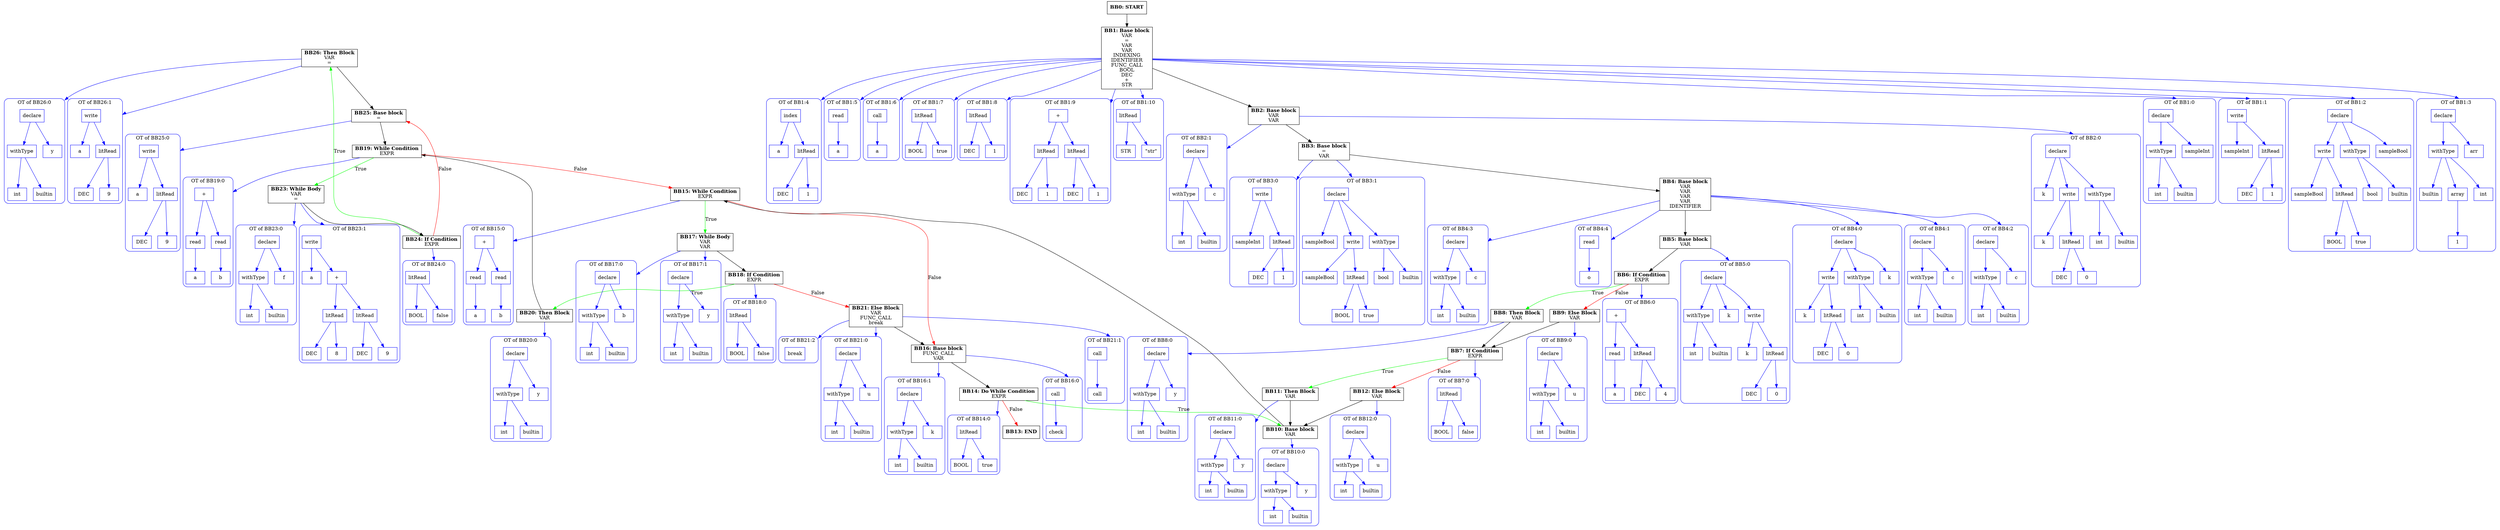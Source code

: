 digraph CFG {
    compound=true;
    graph [splines=true];
    node [shape=rectangle];

    BB26 [label=<<B>BB26: Then Block</B><BR ALIGN="CENTER"/>VAR<BR ALIGN="CENTER"/>=<BR ALIGN="CENTER"/>>];
    subgraph cluster_instruction0 {
        label = "OT of BB26:0";
        style=rounded;
        color=blue;
        entry0 [shape=point, style=invis];
        node0 [label="declare", color=blue];
        node1 [label="withType", color=blue];
        node2 [label="int", color=blue];
        node1 -> node2[color=blue];
        node3 [label="builtin", color=blue];
        node1 -> node3[color=blue];
        node0 -> node1[color=blue];
        node4 [label="y", color=blue];
        node0 -> node4[color=blue];
    }
    BB26 -> entry0 [lhead=cluster_instruction0, color=blue];
    subgraph cluster_instruction1 {
        label = "OT of BB26:1";
        style=rounded;
        color=blue;
        entry1 [shape=point, style=invis];
        node5 [label="write", color=blue];
        node6 [label="a", color=blue];
        node5 -> node6[color=blue];
        node7 [label="litRead", color=blue];
        node8 [label="DEC", color=blue];
        node7 -> node8[color=blue];
        node9 [label="9", color=blue];
        node7 -> node9[color=blue];
        node5 -> node7[color=blue];
    }
    BB26 -> entry1 [lhead=cluster_instruction1, color=blue];
    BB25 [label=<<B>BB25: Base block</B><BR ALIGN="CENTER"/>=<BR ALIGN="CENTER"/>>];
    subgraph cluster_instruction2 {
        label = "OT of BB25:0";
        style=rounded;
        color=blue;
        entry2 [shape=point, style=invis];
        node10 [label="write", color=blue];
        node11 [label="a", color=blue];
        node10 -> node11[color=blue];
        node12 [label="litRead", color=blue];
        node13 [label="DEC", color=blue];
        node12 -> node13[color=blue];
        node14 [label="9", color=blue];
        node12 -> node14[color=blue];
        node10 -> node12[color=blue];
    }
    BB25 -> entry2 [lhead=cluster_instruction2, color=blue];
    BB24 [label=<<B>BB24: If Condition</B><BR ALIGN="CENTER"/>EXPR<BR ALIGN="CENTER"/>>];
    subgraph cluster_instruction3 {
        label = "OT of BB24:0";
        style=rounded;
        color=blue;
        entry3 [shape=point, style=invis];
        node15 [label="litRead", color=blue];
        node16 [label="BOOL", color=blue];
        node15 -> node16[color=blue];
        node17 [label="false", color=blue];
        node15 -> node17[color=blue];
    }
    BB24 -> entry3 [lhead=cluster_instruction3, color=blue];
    BB23 [label=<<B>BB23: While Body</B><BR ALIGN="CENTER"/>VAR<BR ALIGN="CENTER"/>=<BR ALIGN="CENTER"/>>];
    subgraph cluster_instruction4 {
        label = "OT of BB23:0";
        style=rounded;
        color=blue;
        entry4 [shape=point, style=invis];
        node18 [label="declare", color=blue];
        node19 [label="withType", color=blue];
        node20 [label="int", color=blue];
        node19 -> node20[color=blue];
        node21 [label="builtin", color=blue];
        node19 -> node21[color=blue];
        node18 -> node19[color=blue];
        node22 [label="f", color=blue];
        node18 -> node22[color=blue];
    }
    BB23 -> entry4 [lhead=cluster_instruction4, color=blue];
    subgraph cluster_instruction5 {
        label = "OT of BB23:1";
        style=rounded;
        color=blue;
        entry5 [shape=point, style=invis];
        node23 [label="write", color=blue];
        node24 [label="a", color=blue];
        node23 -> node24[color=blue];
        node25 [label="+", color=blue];
        node26 [label="litRead", color=blue];
        node27 [label="DEC", color=blue];
        node26 -> node27[color=blue];
        node28 [label="8", color=blue];
        node26 -> node28[color=blue];
        node25 -> node26[color=blue];
        node29 [label="litRead", color=blue];
        node30 [label="DEC", color=blue];
        node29 -> node30[color=blue];
        node31 [label="9", color=blue];
        node29 -> node31[color=blue];
        node25 -> node29[color=blue];
        node23 -> node25[color=blue];
    }
    BB23 -> entry5 [lhead=cluster_instruction5, color=blue];
    BB21 [label=<<B>BB21: Else Block</B><BR ALIGN="CENTER"/>VAR<BR ALIGN="CENTER"/>FUNC_CALL<BR ALIGN="CENTER"/>break<BR ALIGN="CENTER"/>>];
    subgraph cluster_instruction6 {
        label = "OT of BB21:0";
        style=rounded;
        color=blue;
        entry6 [shape=point, style=invis];
        node32 [label="declare", color=blue];
        node33 [label="withType", color=blue];
        node34 [label="int", color=blue];
        node33 -> node34[color=blue];
        node35 [label="builtin", color=blue];
        node33 -> node35[color=blue];
        node32 -> node33[color=blue];
        node36 [label="u", color=blue];
        node32 -> node36[color=blue];
    }
    BB21 -> entry6 [lhead=cluster_instruction6, color=blue];
    subgraph cluster_instruction7 {
        label = "OT of BB21:1";
        style=rounded;
        color=blue;
        entry7 [shape=point, style=invis];
        node37 [label="call", color=blue];
        node38 [label="call", color=blue];
        node37 -> node38[color=blue];
    }
    BB21 -> entry7 [lhead=cluster_instruction7, color=blue];
    subgraph cluster_instruction8 {
        label = "OT of BB21:2";
        style=rounded;
        color=blue;
        entry8 [shape=point, style=invis];
        node39 [label="break", color=blue];
    }
    BB21 -> entry8 [lhead=cluster_instruction8, color=blue];
    BB20 [label=<<B>BB20: Then Block</B><BR ALIGN="CENTER"/>VAR<BR ALIGN="CENTER"/>>];
    subgraph cluster_instruction9 {
        label = "OT of BB20:0";
        style=rounded;
        color=blue;
        entry9 [shape=point, style=invis];
        node40 [label="declare", color=blue];
        node41 [label="withType", color=blue];
        node42 [label="int", color=blue];
        node41 -> node42[color=blue];
        node43 [label="builtin", color=blue];
        node41 -> node43[color=blue];
        node40 -> node41[color=blue];
        node44 [label="y", color=blue];
        node40 -> node44[color=blue];
    }
    BB20 -> entry9 [lhead=cluster_instruction9, color=blue];
    BB19 [label=<<B>BB19: While Condition</B><BR ALIGN="CENTER"/>EXPR<BR ALIGN="CENTER"/>>];
    subgraph cluster_instruction10 {
        label = "OT of BB19:0";
        style=rounded;
        color=blue;
        entry10 [shape=point, style=invis];
        node45 [label="+", color=blue];
        node46 [label="read", color=blue];
        node47 [label="a", color=blue];
        node46 -> node47[color=blue];
        node45 -> node46[color=blue];
        node48 [label="read", color=blue];
        node49 [label="b", color=blue];
        node48 -> node49[color=blue];
        node45 -> node48[color=blue];
    }
    BB19 -> entry10 [lhead=cluster_instruction10, color=blue];
    BB18 [label=<<B>BB18: If Condition</B><BR ALIGN="CENTER"/>EXPR<BR ALIGN="CENTER"/>>];
    subgraph cluster_instruction11 {
        label = "OT of BB18:0";
        style=rounded;
        color=blue;
        entry11 [shape=point, style=invis];
        node50 [label="litRead", color=blue];
        node51 [label="BOOL", color=blue];
        node50 -> node51[color=blue];
        node52 [label="false", color=blue];
        node50 -> node52[color=blue];
    }
    BB18 -> entry11 [lhead=cluster_instruction11, color=blue];
    BB17 [label=<<B>BB17: While Body</B><BR ALIGN="CENTER"/>VAR<BR ALIGN="CENTER"/>VAR<BR ALIGN="CENTER"/>>];
    subgraph cluster_instruction12 {
        label = "OT of BB17:0";
        style=rounded;
        color=blue;
        entry12 [shape=point, style=invis];
        node53 [label="declare", color=blue];
        node54 [label="withType", color=blue];
        node55 [label="int", color=blue];
        node54 -> node55[color=blue];
        node56 [label="builtin", color=blue];
        node54 -> node56[color=blue];
        node53 -> node54[color=blue];
        node57 [label="b", color=blue];
        node53 -> node57[color=blue];
    }
    BB17 -> entry12 [lhead=cluster_instruction12, color=blue];
    subgraph cluster_instruction13 {
        label = "OT of BB17:1";
        style=rounded;
        color=blue;
        entry13 [shape=point, style=invis];
        node58 [label="declare", color=blue];
        node59 [label="withType", color=blue];
        node60 [label="int", color=blue];
        node59 -> node60[color=blue];
        node61 [label="builtin", color=blue];
        node59 -> node61[color=blue];
        node58 -> node59[color=blue];
        node62 [label="y", color=blue];
        node58 -> node62[color=blue];
    }
    BB17 -> entry13 [lhead=cluster_instruction13, color=blue];
    BB16 [label=<<B>BB16: Base block</B><BR ALIGN="CENTER"/>FUNC_CALL<BR ALIGN="CENTER"/>VAR<BR ALIGN="CENTER"/>>];
    subgraph cluster_instruction14 {
        label = "OT of BB16:0";
        style=rounded;
        color=blue;
        entry14 [shape=point, style=invis];
        node63 [label="call", color=blue];
        node64 [label="check", color=blue];
        node63 -> node64[color=blue];
    }
    BB16 -> entry14 [lhead=cluster_instruction14, color=blue];
    subgraph cluster_instruction15 {
        label = "OT of BB16:1";
        style=rounded;
        color=blue;
        entry15 [shape=point, style=invis];
        node65 [label="declare", color=blue];
        node66 [label="withType", color=blue];
        node67 [label="int", color=blue];
        node66 -> node67[color=blue];
        node68 [label="builtin", color=blue];
        node66 -> node68[color=blue];
        node65 -> node66[color=blue];
        node69 [label="k", color=blue];
        node65 -> node69[color=blue];
    }
    BB16 -> entry15 [lhead=cluster_instruction15, color=blue];
    BB15 [label=<<B>BB15: While Condition</B><BR ALIGN="CENTER"/>EXPR<BR ALIGN="CENTER"/>>];
    subgraph cluster_instruction16 {
        label = "OT of BB15:0";
        style=rounded;
        color=blue;
        entry16 [shape=point, style=invis];
        node70 [label="+", color=blue];
        node71 [label="read", color=blue];
        node72 [label="a", color=blue];
        node71 -> node72[color=blue];
        node70 -> node71[color=blue];
        node73 [label="read", color=blue];
        node74 [label="b", color=blue];
        node73 -> node74[color=blue];
        node70 -> node73[color=blue];
    }
    BB15 -> entry16 [lhead=cluster_instruction16, color=blue];
    BB14 [label=<<B>BB14: Do While Condition</B><BR ALIGN="CENTER"/>EXPR<BR ALIGN="CENTER"/>>];
    subgraph cluster_instruction17 {
        label = "OT of BB14:0";
        style=rounded;
        color=blue;
        entry17 [shape=point, style=invis];
        node75 [label="litRead", color=blue];
        node76 [label="BOOL", color=blue];
        node75 -> node76[color=blue];
        node77 [label="true", color=blue];
        node75 -> node77[color=blue];
    }
    BB14 -> entry17 [lhead=cluster_instruction17, color=blue];
    BB13 [label=<<B>BB13: END</B><BR ALIGN="CENTER"/>>];
    BB12 [label=<<B>BB12: Else Block</B><BR ALIGN="CENTER"/>VAR<BR ALIGN="CENTER"/>>];
    subgraph cluster_instruction18 {
        label = "OT of BB12:0";
        style=rounded;
        color=blue;
        entry18 [shape=point, style=invis];
        node78 [label="declare", color=blue];
        node79 [label="withType", color=blue];
        node80 [label="int", color=blue];
        node79 -> node80[color=blue];
        node81 [label="builtin", color=blue];
        node79 -> node81[color=blue];
        node78 -> node79[color=blue];
        node82 [label="u", color=blue];
        node78 -> node82[color=blue];
    }
    BB12 -> entry18 [lhead=cluster_instruction18, color=blue];
    BB11 [label=<<B>BB11: Then Block</B><BR ALIGN="CENTER"/>VAR<BR ALIGN="CENTER"/>>];
    subgraph cluster_instruction19 {
        label = "OT of BB11:0";
        style=rounded;
        color=blue;
        entry19 [shape=point, style=invis];
        node83 [label="declare", color=blue];
        node84 [label="withType", color=blue];
        node85 [label="int", color=blue];
        node84 -> node85[color=blue];
        node86 [label="builtin", color=blue];
        node84 -> node86[color=blue];
        node83 -> node84[color=blue];
        node87 [label="y", color=blue];
        node83 -> node87[color=blue];
    }
    BB11 -> entry19 [lhead=cluster_instruction19, color=blue];
    BB10 [label=<<B>BB10: Base block</B><BR ALIGN="CENTER"/>VAR<BR ALIGN="CENTER"/>>];
    subgraph cluster_instruction20 {
        label = "OT of BB10:0";
        style=rounded;
        color=blue;
        entry20 [shape=point, style=invis];
        node88 [label="declare", color=blue];
        node89 [label="withType", color=blue];
        node90 [label="int", color=blue];
        node89 -> node90[color=blue];
        node91 [label="builtin", color=blue];
        node89 -> node91[color=blue];
        node88 -> node89[color=blue];
        node92 [label="y", color=blue];
        node88 -> node92[color=blue];
    }
    BB10 -> entry20 [lhead=cluster_instruction20, color=blue];
    BB9 [label=<<B>BB9: Else Block</B><BR ALIGN="CENTER"/>VAR<BR ALIGN="CENTER"/>>];
    subgraph cluster_instruction21 {
        label = "OT of BB9:0";
        style=rounded;
        color=blue;
        entry21 [shape=point, style=invis];
        node93 [label="declare", color=blue];
        node94 [label="withType", color=blue];
        node95 [label="int", color=blue];
        node94 -> node95[color=blue];
        node96 [label="builtin", color=blue];
        node94 -> node96[color=blue];
        node93 -> node94[color=blue];
        node97 [label="u", color=blue];
        node93 -> node97[color=blue];
    }
    BB9 -> entry21 [lhead=cluster_instruction21, color=blue];
    BB8 [label=<<B>BB8: Then Block</B><BR ALIGN="CENTER"/>VAR<BR ALIGN="CENTER"/>>];
    subgraph cluster_instruction22 {
        label = "OT of BB8:0";
        style=rounded;
        color=blue;
        entry22 [shape=point, style=invis];
        node98 [label="declare", color=blue];
        node99 [label="withType", color=blue];
        node100 [label="int", color=blue];
        node99 -> node100[color=blue];
        node101 [label="builtin", color=blue];
        node99 -> node101[color=blue];
        node98 -> node99[color=blue];
        node102 [label="y", color=blue];
        node98 -> node102[color=blue];
    }
    BB8 -> entry22 [lhead=cluster_instruction22, color=blue];
    BB7 [label=<<B>BB7: If Condition</B><BR ALIGN="CENTER"/>EXPR<BR ALIGN="CENTER"/>>];
    subgraph cluster_instruction23 {
        label = "OT of BB7:0";
        style=rounded;
        color=blue;
        entry23 [shape=point, style=invis];
        node103 [label="litRead", color=blue];
        node104 [label="BOOL", color=blue];
        node103 -> node104[color=blue];
        node105 [label="false", color=blue];
        node103 -> node105[color=blue];
    }
    BB7 -> entry23 [lhead=cluster_instruction23, color=blue];
    BB6 [label=<<B>BB6: If Condition</B><BR ALIGN="CENTER"/>EXPR<BR ALIGN="CENTER"/>>];
    subgraph cluster_instruction24 {
        label = "OT of BB6:0";
        style=rounded;
        color=blue;
        entry24 [shape=point, style=invis];
        node106 [label="+", color=blue];
        node107 [label="read", color=blue];
        node108 [label="a", color=blue];
        node107 -> node108[color=blue];
        node106 -> node107[color=blue];
        node109 [label="litRead", color=blue];
        node110 [label="DEC", color=blue];
        node109 -> node110[color=blue];
        node111 [label="4", color=blue];
        node109 -> node111[color=blue];
        node106 -> node109[color=blue];
    }
    BB6 -> entry24 [lhead=cluster_instruction24, color=blue];
    BB5 [label=<<B>BB5: Base block</B><BR ALIGN="CENTER"/>VAR<BR ALIGN="CENTER"/>>];
    subgraph cluster_instruction25 {
        label = "OT of BB5:0";
        style=rounded;
        color=blue;
        entry25 [shape=point, style=invis];
        node112 [label="declare", color=blue];
        node113 [label="withType", color=blue];
        node114 [label="int", color=blue];
        node113 -> node114[color=blue];
        node115 [label="builtin", color=blue];
        node113 -> node115[color=blue];
        node112 -> node113[color=blue];
        node116 [label="k", color=blue];
        node112 -> node116[color=blue];
        node117 [label="write", color=blue];
        node118 [label="k", color=blue];
        node117 -> node118[color=blue];
        node119 [label="litRead", color=blue];
        node120 [label="DEC", color=blue];
        node119 -> node120[color=blue];
        node121 [label="0", color=blue];
        node119 -> node121[color=blue];
        node117 -> node119[color=blue];
        node112 -> node117[color=blue];
    }
    BB5 -> entry25 [lhead=cluster_instruction25, color=blue];
    BB4 [label=<<B>BB4: Base block</B><BR ALIGN="CENTER"/>VAR<BR ALIGN="CENTER"/>VAR<BR ALIGN="CENTER"/>VAR<BR ALIGN="CENTER"/>VAR<BR ALIGN="CENTER"/>IDENTIFIER<BR ALIGN="CENTER"/>>];
    subgraph cluster_instruction26 {
        label = "OT of BB4:0";
        style=rounded;
        color=blue;
        entry26 [shape=point, style=invis];
        node122 [label="declare", color=blue];
        node123 [label="withType", color=blue];
        node124 [label="int", color=blue];
        node123 -> node124[color=blue];
        node125 [label="builtin", color=blue];
        node123 -> node125[color=blue];
        node122 -> node123[color=blue];
        node126 [label="k", color=blue];
        node122 -> node126[color=blue];
        node127 [label="write", color=blue];
        node128 [label="k", color=blue];
        node127 -> node128[color=blue];
        node129 [label="litRead", color=blue];
        node130 [label="DEC", color=blue];
        node129 -> node130[color=blue];
        node131 [label="0", color=blue];
        node129 -> node131[color=blue];
        node127 -> node129[color=blue];
        node122 -> node127[color=blue];
    }
    BB4 -> entry26 [lhead=cluster_instruction26, color=blue];
    subgraph cluster_instruction27 {
        label = "OT of BB4:1";
        style=rounded;
        color=blue;
        entry27 [shape=point, style=invis];
        node132 [label="declare", color=blue];
        node133 [label="withType", color=blue];
        node134 [label="int", color=blue];
        node133 -> node134[color=blue];
        node135 [label="builtin", color=blue];
        node133 -> node135[color=blue];
        node132 -> node133[color=blue];
        node136 [label="c", color=blue];
        node132 -> node136[color=blue];
    }
    BB4 -> entry27 [lhead=cluster_instruction27, color=blue];
    subgraph cluster_instruction28 {
        label = "OT of BB4:2";
        style=rounded;
        color=blue;
        entry28 [shape=point, style=invis];
        node137 [label="declare", color=blue];
        node138 [label="withType", color=blue];
        node139 [label="int", color=blue];
        node138 -> node139[color=blue];
        node140 [label="builtin", color=blue];
        node138 -> node140[color=blue];
        node137 -> node138[color=blue];
        node141 [label="c", color=blue];
        node137 -> node141[color=blue];
    }
    BB4 -> entry28 [lhead=cluster_instruction28, color=blue];
    subgraph cluster_instruction29 {
        label = "OT of BB4:3";
        style=rounded;
        color=blue;
        entry29 [shape=point, style=invis];
        node142 [label="declare", color=blue];
        node143 [label="withType", color=blue];
        node144 [label="int", color=blue];
        node143 -> node144[color=blue];
        node145 [label="builtin", color=blue];
        node143 -> node145[color=blue];
        node142 -> node143[color=blue];
        node146 [label="c", color=blue];
        node142 -> node146[color=blue];
    }
    BB4 -> entry29 [lhead=cluster_instruction29, color=blue];
    subgraph cluster_instruction30 {
        label = "OT of BB4:4";
        style=rounded;
        color=blue;
        entry30 [shape=point, style=invis];
        node147 [label="read", color=blue];
        node148 [label="o", color=blue];
        node147 -> node148[color=blue];
    }
    BB4 -> entry30 [lhead=cluster_instruction30, color=blue];
    BB3 [label=<<B>BB3: Base block</B><BR ALIGN="CENTER"/>=<BR ALIGN="CENTER"/>VAR<BR ALIGN="CENTER"/>>];
    subgraph cluster_instruction31 {
        label = "OT of BB3:0";
        style=rounded;
        color=blue;
        entry31 [shape=point, style=invis];
        node149 [label="write", color=blue];
        node150 [label="sampleInt", color=blue];
        node149 -> node150[color=blue];
        node151 [label="litRead", color=blue];
        node152 [label="DEC", color=blue];
        node151 -> node152[color=blue];
        node153 [label="1", color=blue];
        node151 -> node153[color=blue];
        node149 -> node151[color=blue];
    }
    BB3 -> entry31 [lhead=cluster_instruction31, color=blue];
    subgraph cluster_instruction32 {
        label = "OT of BB3:1";
        style=rounded;
        color=blue;
        entry32 [shape=point, style=invis];
        node154 [label="declare", color=blue];
        node155 [label="withType", color=blue];
        node156 [label="bool", color=blue];
        node155 -> node156[color=blue];
        node157 [label="builtin", color=blue];
        node155 -> node157[color=blue];
        node154 -> node155[color=blue];
        node158 [label="sampleBool", color=blue];
        node154 -> node158[color=blue];
        node159 [label="write", color=blue];
        node160 [label="sampleBool", color=blue];
        node159 -> node160[color=blue];
        node161 [label="litRead", color=blue];
        node162 [label="BOOL", color=blue];
        node161 -> node162[color=blue];
        node163 [label="true", color=blue];
        node161 -> node163[color=blue];
        node159 -> node161[color=blue];
        node154 -> node159[color=blue];
    }
    BB3 -> entry32 [lhead=cluster_instruction32, color=blue];
    BB2 [label=<<B>BB2: Base block</B><BR ALIGN="CENTER"/>VAR<BR ALIGN="CENTER"/>VAR<BR ALIGN="CENTER"/>>];
    subgraph cluster_instruction33 {
        label = "OT of BB2:0";
        style=rounded;
        color=blue;
        entry33 [shape=point, style=invis];
        node164 [label="declare", color=blue];
        node165 [label="withType", color=blue];
        node166 [label="int", color=blue];
        node165 -> node166[color=blue];
        node167 [label="builtin", color=blue];
        node165 -> node167[color=blue];
        node164 -> node165[color=blue];
        node168 [label="k", color=blue];
        node164 -> node168[color=blue];
        node169 [label="write", color=blue];
        node170 [label="k", color=blue];
        node169 -> node170[color=blue];
        node171 [label="litRead", color=blue];
        node172 [label="DEC", color=blue];
        node171 -> node172[color=blue];
        node173 [label="0", color=blue];
        node171 -> node173[color=blue];
        node169 -> node171[color=blue];
        node164 -> node169[color=blue];
    }
    BB2 -> entry33 [lhead=cluster_instruction33, color=blue];
    subgraph cluster_instruction34 {
        label = "OT of BB2:1";
        style=rounded;
        color=blue;
        entry34 [shape=point, style=invis];
        node174 [label="declare", color=blue];
        node175 [label="withType", color=blue];
        node176 [label="int", color=blue];
        node175 -> node176[color=blue];
        node177 [label="builtin", color=blue];
        node175 -> node177[color=blue];
        node174 -> node175[color=blue];
        node178 [label="c", color=blue];
        node174 -> node178[color=blue];
    }
    BB2 -> entry34 [lhead=cluster_instruction34, color=blue];
    BB1 [label=<<B>BB1: Base block</B><BR ALIGN="CENTER"/>VAR<BR ALIGN="CENTER"/>=<BR ALIGN="CENTER"/>VAR<BR ALIGN="CENTER"/>VAR<BR ALIGN="CENTER"/>INDEXING<BR ALIGN="CENTER"/>IDENTIFIER<BR ALIGN="CENTER"/>FUNC_CALL<BR ALIGN="CENTER"/>BOOL<BR ALIGN="CENTER"/>DEC<BR ALIGN="CENTER"/>+<BR ALIGN="CENTER"/>STR<BR ALIGN="CENTER"/>>];
    subgraph cluster_instruction35 {
        label = "OT of BB1:0";
        style=rounded;
        color=blue;
        entry35 [shape=point, style=invis];
        node179 [label="declare", color=blue];
        node180 [label="withType", color=blue];
        node181 [label="int", color=blue];
        node180 -> node181[color=blue];
        node182 [label="builtin", color=blue];
        node180 -> node182[color=blue];
        node179 -> node180[color=blue];
        node183 [label="sampleInt", color=blue];
        node179 -> node183[color=blue];
    }
    BB1 -> entry35 [lhead=cluster_instruction35, color=blue];
    subgraph cluster_instruction36 {
        label = "OT of BB1:1";
        style=rounded;
        color=blue;
        entry36 [shape=point, style=invis];
        node184 [label="write", color=blue];
        node185 [label="sampleInt", color=blue];
        node184 -> node185[color=blue];
        node186 [label="litRead", color=blue];
        node187 [label="DEC", color=blue];
        node186 -> node187[color=blue];
        node188 [label="1", color=blue];
        node186 -> node188[color=blue];
        node184 -> node186[color=blue];
    }
    BB1 -> entry36 [lhead=cluster_instruction36, color=blue];
    subgraph cluster_instruction37 {
        label = "OT of BB1:2";
        style=rounded;
        color=blue;
        entry37 [shape=point, style=invis];
        node189 [label="declare", color=blue];
        node190 [label="withType", color=blue];
        node191 [label="bool", color=blue];
        node190 -> node191[color=blue];
        node192 [label="builtin", color=blue];
        node190 -> node192[color=blue];
        node189 -> node190[color=blue];
        node193 [label="sampleBool", color=blue];
        node189 -> node193[color=blue];
        node194 [label="write", color=blue];
        node195 [label="sampleBool", color=blue];
        node194 -> node195[color=blue];
        node196 [label="litRead", color=blue];
        node197 [label="BOOL", color=blue];
        node196 -> node197[color=blue];
        node198 [label="true", color=blue];
        node196 -> node198[color=blue];
        node194 -> node196[color=blue];
        node189 -> node194[color=blue];
    }
    BB1 -> entry37 [lhead=cluster_instruction37, color=blue];
    subgraph cluster_instruction38 {
        label = "OT of BB1:3";
        style=rounded;
        color=blue;
        entry38 [shape=point, style=invis];
        node199 [label="declare", color=blue];
        node200 [label="withType", color=blue];
        node201 [label="int", color=blue];
        node200 -> node201[color=blue];
        node202 [label="builtin", color=blue];
        node200 -> node202[color=blue];
        node203 [label="array", color=blue];
        node204 [label="1", color=blue];
        node203 -> node204[color=blue];
        node200 -> node203[color=blue];
        node199 -> node200[color=blue];
        node205 [label="arr", color=blue];
        node199 -> node205[color=blue];
    }
    BB1 -> entry38 [lhead=cluster_instruction38, color=blue];
    subgraph cluster_instruction39 {
        label = "OT of BB1:4";
        style=rounded;
        color=blue;
        entry39 [shape=point, style=invis];
        node206 [label="index", color=blue];
        node207 [label="a", color=blue];
        node206 -> node207[color=blue];
        node208 [label="litRead", color=blue];
        node209 [label="DEC", color=blue];
        node208 -> node209[color=blue];
        node210 [label="1", color=blue];
        node208 -> node210[color=blue];
        node206 -> node208[color=blue];
    }
    BB1 -> entry39 [lhead=cluster_instruction39, color=blue];
    subgraph cluster_instruction40 {
        label = "OT of BB1:5";
        style=rounded;
        color=blue;
        entry40 [shape=point, style=invis];
        node211 [label="read", color=blue];
        node212 [label="a", color=blue];
        node211 -> node212[color=blue];
    }
    BB1 -> entry40 [lhead=cluster_instruction40, color=blue];
    subgraph cluster_instruction41 {
        label = "OT of BB1:6";
        style=rounded;
        color=blue;
        entry41 [shape=point, style=invis];
        node213 [label="call", color=blue];
        node214 [label="a", color=blue];
        node213 -> node214[color=blue];
    }
    BB1 -> entry41 [lhead=cluster_instruction41, color=blue];
    subgraph cluster_instruction42 {
        label = "OT of BB1:7";
        style=rounded;
        color=blue;
        entry42 [shape=point, style=invis];
        node215 [label="litRead", color=blue];
        node216 [label="BOOL", color=blue];
        node215 -> node216[color=blue];
        node217 [label="true", color=blue];
        node215 -> node217[color=blue];
    }
    BB1 -> entry42 [lhead=cluster_instruction42, color=blue];
    subgraph cluster_instruction43 {
        label = "OT of BB1:8";
        style=rounded;
        color=blue;
        entry43 [shape=point, style=invis];
        node218 [label="litRead", color=blue];
        node219 [label="DEC", color=blue];
        node218 -> node219[color=blue];
        node220 [label="1", color=blue];
        node218 -> node220[color=blue];
    }
    BB1 -> entry43 [lhead=cluster_instruction43, color=blue];
    subgraph cluster_instruction44 {
        label = "OT of BB1:9";
        style=rounded;
        color=blue;
        entry44 [shape=point, style=invis];
        node221 [label="+", color=blue];
        node222 [label="litRead", color=blue];
        node223 [label="DEC", color=blue];
        node222 -> node223[color=blue];
        node224 [label="1", color=blue];
        node222 -> node224[color=blue];
        node221 -> node222[color=blue];
        node225 [label="litRead", color=blue];
        node226 [label="DEC", color=blue];
        node225 -> node226[color=blue];
        node227 [label="1", color=blue];
        node225 -> node227[color=blue];
        node221 -> node225[color=blue];
    }
    BB1 -> entry44 [lhead=cluster_instruction44, color=blue];
    subgraph cluster_instruction45 {
        label = "OT of BB1:10";
        style=rounded;
        color=blue;
        entry45 [shape=point, style=invis];
        node228 [label="litRead", color=blue];
        node229 [label="STR", color=blue];
        node228 -> node229[color=blue];
        node230 [label="\"str\"", color=blue];
        node228 -> node230[color=blue];
    }
    BB1 -> entry45 [lhead=cluster_instruction45, color=blue];
    BB0 [label=<<B>BB0: START</B><BR ALIGN="CENTER"/>>];

    BB26 -> BB25;
    BB25 -> BB19;
    BB24 -> BB25 [label="False", color=red];
    BB24 -> BB26 [label="True", color=green];
    BB23 -> BB24;
    BB21 -> BB16;
    BB20 -> BB19;
    BB19 -> BB15 [label="False", color=red];
    BB19 -> BB23 [label="True", color=green];
    BB18 -> BB21 [label="False", color=red];
    BB18 -> BB20 [label="True", color=green];
    BB17 -> BB18;
    BB16 -> BB14;
    BB15 -> BB16 [label="False", color=red];
    BB15 -> BB17 [label="True", color=green];
    BB14 -> BB13 [label="False", color=red];
    BB14 -> BB10 [label="True", color=green];
    BB12 -> BB10;
    BB11 -> BB10;
    BB10 -> BB15;
    BB9 -> BB7;
    BB8 -> BB7;
    BB7 -> BB12 [label="False", color=red];
    BB7 -> BB11 [label="True", color=green];
    BB6 -> BB9 [label="False", color=red];
    BB6 -> BB8 [label="True", color=green];
    BB5 -> BB6;
    BB4 -> BB5;
    BB3 -> BB4;
    BB2 -> BB3;
    BB1 -> BB2;
    BB0 -> BB1;
}
